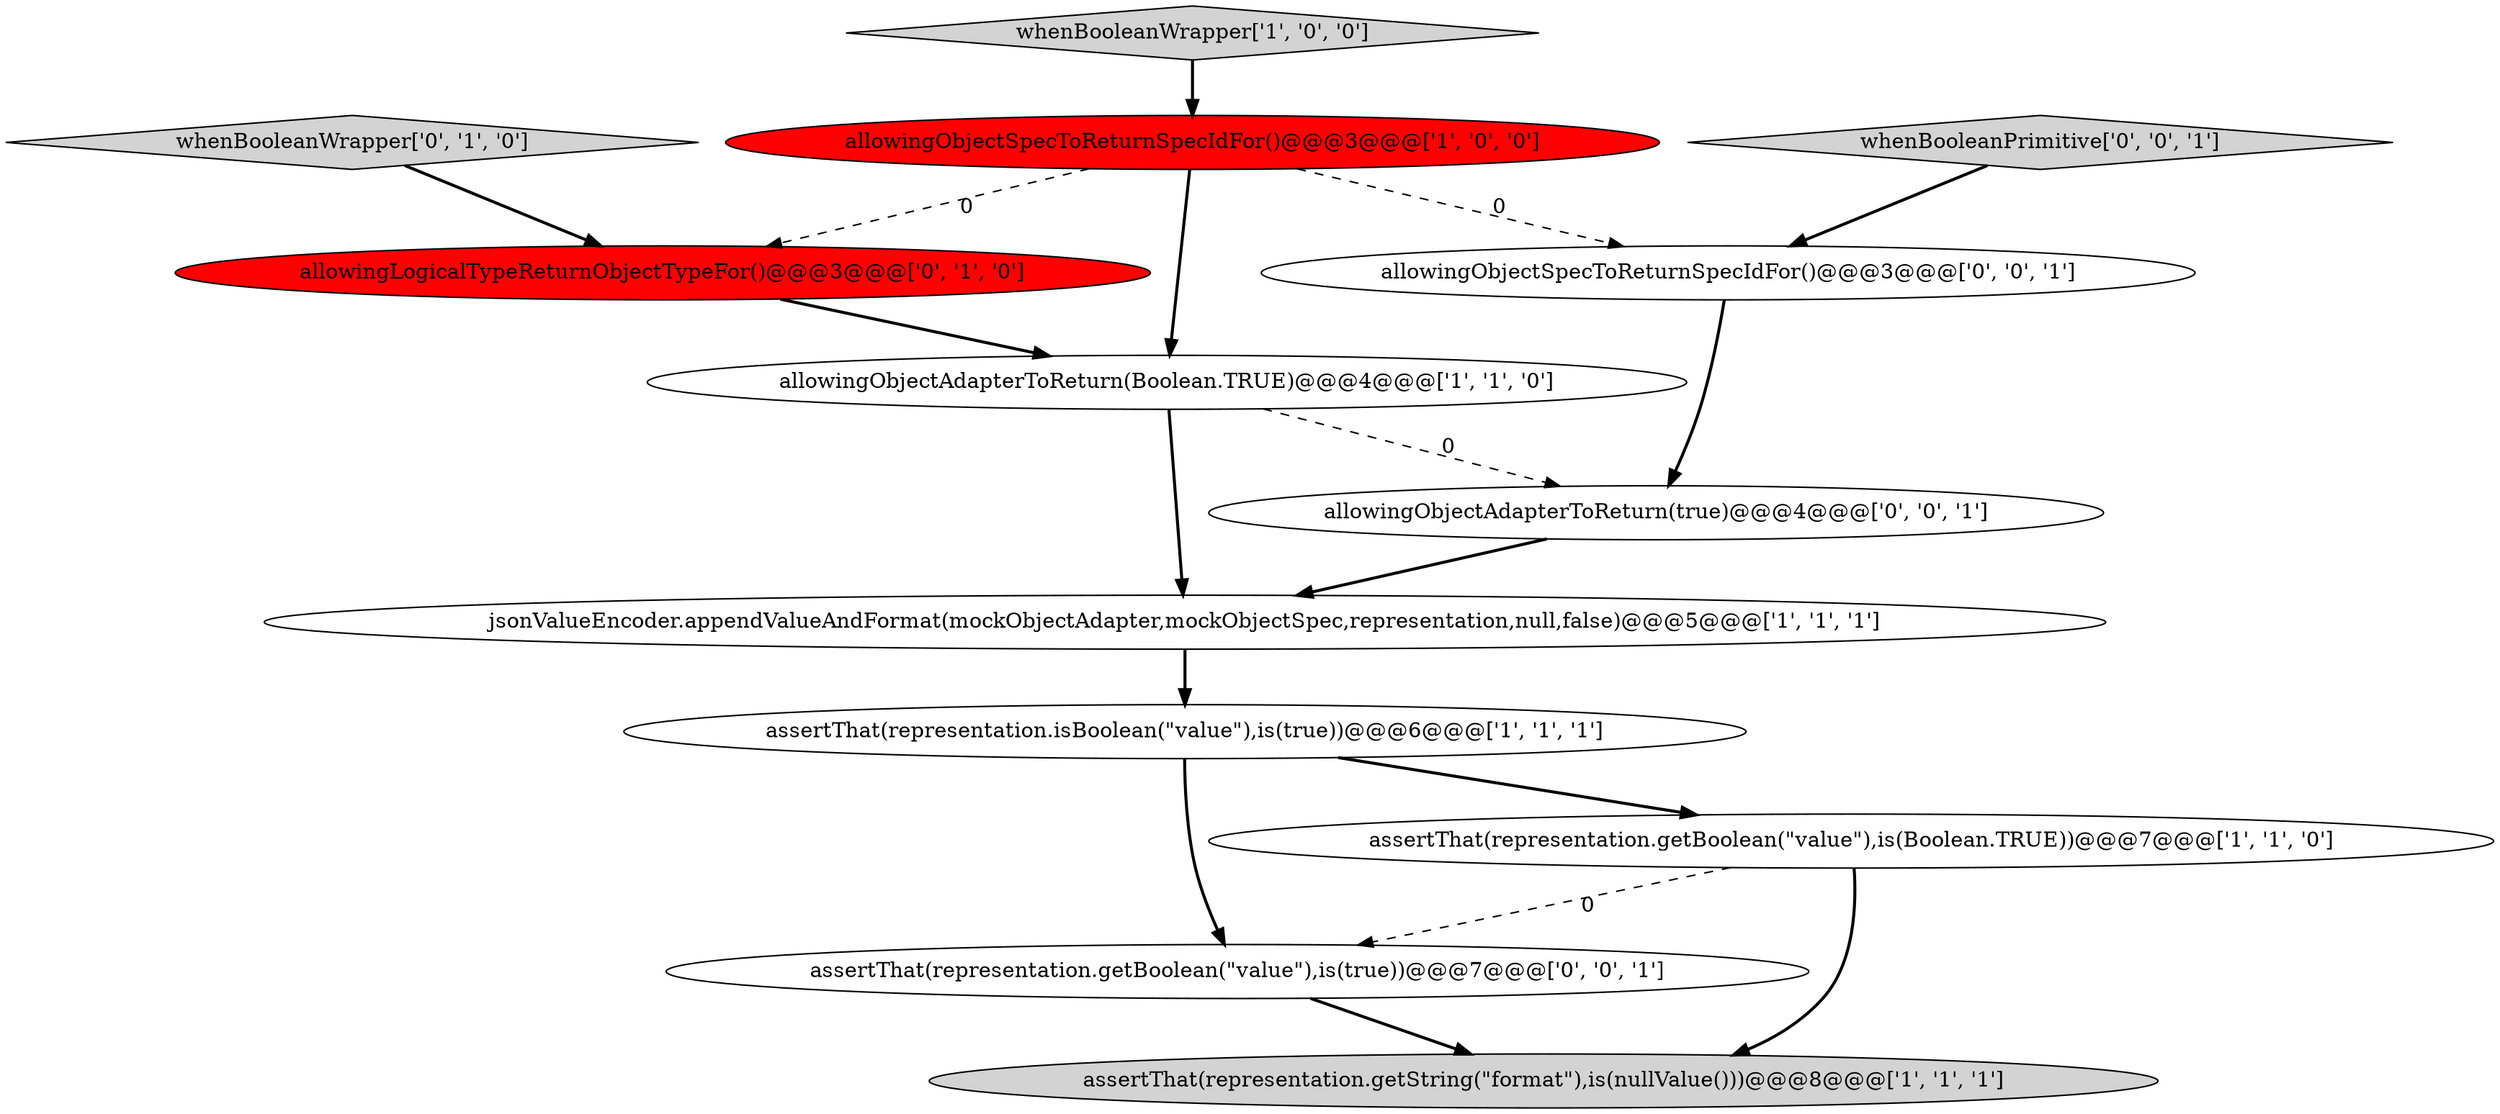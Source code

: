 digraph {
7 [style = filled, label = "whenBooleanWrapper['0', '1', '0']", fillcolor = lightgray, shape = diamond image = "AAA0AAABBB2BBB"];
12 [style = filled, label = "allowingObjectAdapterToReturn(true)@@@4@@@['0', '0', '1']", fillcolor = white, shape = ellipse image = "AAA0AAABBB3BBB"];
3 [style = filled, label = "jsonValueEncoder.appendValueAndFormat(mockObjectAdapter,mockObjectSpec,representation,null,false)@@@5@@@['1', '1', '1']", fillcolor = white, shape = ellipse image = "AAA0AAABBB1BBB"];
0 [style = filled, label = "assertThat(representation.getString(\"format\"),is(nullValue()))@@@8@@@['1', '1', '1']", fillcolor = lightgray, shape = ellipse image = "AAA0AAABBB1BBB"];
6 [style = filled, label = "whenBooleanWrapper['1', '0', '0']", fillcolor = lightgray, shape = diamond image = "AAA0AAABBB1BBB"];
11 [style = filled, label = "allowingObjectSpecToReturnSpecIdFor()@@@3@@@['0', '0', '1']", fillcolor = white, shape = ellipse image = "AAA0AAABBB3BBB"];
5 [style = filled, label = "allowingObjectSpecToReturnSpecIdFor()@@@3@@@['1', '0', '0']", fillcolor = red, shape = ellipse image = "AAA1AAABBB1BBB"];
1 [style = filled, label = "assertThat(representation.isBoolean(\"value\"),is(true))@@@6@@@['1', '1', '1']", fillcolor = white, shape = ellipse image = "AAA0AAABBB1BBB"];
8 [style = filled, label = "allowingLogicalTypeReturnObjectTypeFor()@@@3@@@['0', '1', '0']", fillcolor = red, shape = ellipse image = "AAA1AAABBB2BBB"];
9 [style = filled, label = "whenBooleanPrimitive['0', '0', '1']", fillcolor = lightgray, shape = diamond image = "AAA0AAABBB3BBB"];
10 [style = filled, label = "assertThat(representation.getBoolean(\"value\"),is(true))@@@7@@@['0', '0', '1']", fillcolor = white, shape = ellipse image = "AAA0AAABBB3BBB"];
4 [style = filled, label = "assertThat(representation.getBoolean(\"value\"),is(Boolean.TRUE))@@@7@@@['1', '1', '0']", fillcolor = white, shape = ellipse image = "AAA0AAABBB1BBB"];
2 [style = filled, label = "allowingObjectAdapterToReturn(Boolean.TRUE)@@@4@@@['1', '1', '0']", fillcolor = white, shape = ellipse image = "AAA0AAABBB1BBB"];
5->8 [style = dashed, label="0"];
2->12 [style = dashed, label="0"];
6->5 [style = bold, label=""];
1->4 [style = bold, label=""];
5->2 [style = bold, label=""];
11->12 [style = bold, label=""];
12->3 [style = bold, label=""];
9->11 [style = bold, label=""];
4->10 [style = dashed, label="0"];
3->1 [style = bold, label=""];
8->2 [style = bold, label=""];
7->8 [style = bold, label=""];
1->10 [style = bold, label=""];
5->11 [style = dashed, label="0"];
10->0 [style = bold, label=""];
2->3 [style = bold, label=""];
4->0 [style = bold, label=""];
}
